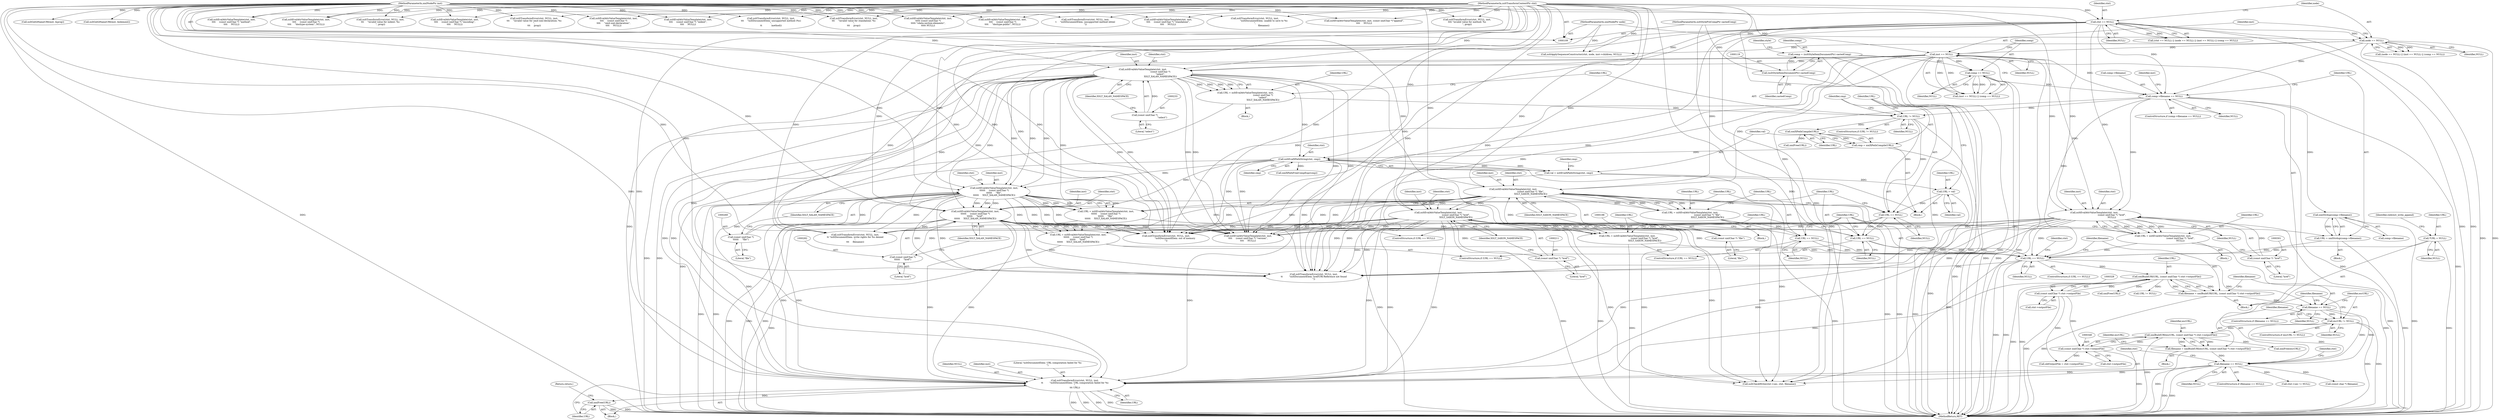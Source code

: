 digraph "0_Chrome_96dbafe288dbe2f0cc45fa3c39daf6d0c37acbab_38@pointer" {
"1000359" [label="(Call,xsltTransformError(ctxt, NULL, inst,\n\t\t         \"xsltDocumentElem: URL computation failed for %s\n\",\n\t\t\t URL))"];
"1000158" [label="(Call,ctxt == NULL)"];
"1000110" [label="(MethodParameterIn,xsltTransformContextPtr ctxt)"];
"1000297" [label="(Call,xsltEvalAttrValueTemplate(ctxt, inst,\n                                                 (const xmlChar *) \"href\",\n                                                 NULL))"];
"1000166" [label="(Call,inst == NULL)"];
"1000112" [label="(MethodParameterIn,xmlNodePtr inst)"];
"1000162" [label="(Call,node == NULL)"];
"1000111" [label="(MethodParameterIn,xmlNodePtr node)"];
"1000300" [label="(Call,(const xmlChar *) \"href\")"];
"1000174" [label="(Call,comp->filename == NULL)"];
"1000169" [label="(Call,comp == NULL)"];
"1000116" [label="(Call,comp = (xsltStyleItemDocumentPtr) castedComp)"];
"1000118" [label="(Call,(xsltStyleItemDocumentPtr) castedComp)"];
"1000113" [label="(MethodParameterIn,xsltStylePreCompPtr castedComp)"];
"1000194" [label="(Call,xsltEvalAttrValueTemplate(ctxt, inst,\n                                                 (const xmlChar *) \"file\",\n                                                 XSLT_SAXON_NAMESPACE))"];
"1000197" [label="(Call,(const xmlChar *) \"file\")"];
"1000207" [label="(Call,xsltEvalAttrValueTemplate(ctxt, inst,\n                                                 (const xmlChar *) \"href\",\n                                                 XSLT_SAXON_NAMESPACE))"];
"1000210" [label="(Call,(const xmlChar *) \"href\")"];
"1000265" [label="(Call,xsltEvalAttrValueTemplate(ctxt, inst,\n\t\t\t\t\t\t     (const xmlChar *)\n\t\t\t\t\t\t     \"file\",\n\t\t\t\t\t\t     XSLT_XALAN_NAMESPACE))"];
"1000229" [label="(Call,xsltEvalAttrValueTemplate(ctxt, inst,\n                                                 (const xmlChar *)\n                                                 \"select\",\n                                                 XSLT_XALAN_NAMESPACE))"];
"1000232" [label="(Call,(const xmlChar *)\n                                                 \"select\")"];
"1000249" [label="(Call,xsltEvalXPathString(ctxt, cmp))"];
"1000243" [label="(Call,cmp = xmlXPathCompile(URL))"];
"1000245" [label="(Call,xmlXPathCompile(URL))"];
"1000237" [label="(Call,URL != NULL)"];
"1000227" [label="(Call,URL = xsltEvalAttrValueTemplate(ctxt, inst,\n                                                 (const xmlChar *)\n                                                 \"select\",\n                                                 XSLT_XALAN_NAMESPACE))"];
"1000268" [label="(Call,(const xmlChar *)\n\t\t\t\t\t\t     \"file\")"];
"1000278" [label="(Call,xsltEvalAttrValueTemplate(ctxt, inst,\n\t\t\t\t\t\t     (const xmlChar *)\n\t\t\t\t\t\t     \"href\",\n\t\t\t\t\t\t     XSLT_XALAN_NAMESPACE))"];
"1000281" [label="(Call,(const xmlChar *)\n\t\t\t\t\t\t     \"href\")"];
"1000355" [label="(Call,filename == NULL)"];
"1000333" [label="(Call,filename == NULL)"];
"1000323" [label="(Call,filename = xmlBuildURI(URL, (const xmlChar *) ctxt->outputFile))"];
"1000325" [label="(Call,xmlBuildURI(URL, (const xmlChar *) ctxt->outputFile))"];
"1000313" [label="(Call,URL == NULL)"];
"1000295" [label="(Call,URL = xsltEvalAttrValueTemplate(ctxt, inst,\n                                                 (const xmlChar *) \"href\",\n                                                 NULL))"];
"1000205" [label="(Call,URL = xsltEvalAttrValueTemplate(ctxt, inst,\n                                                 (const xmlChar *) \"href\",\n                                                 XSLT_SAXON_NAMESPACE))"];
"1000306" [label="(Call,URL = xmlStrdup(comp->filename))"];
"1000308" [label="(Call,xmlStrdup(comp->filename))"];
"1000202" [label="(Call,URL == NULL)"];
"1000192" [label="(Call,URL = xsltEvalAttrValueTemplate(ctxt, inst,\n                                                 (const xmlChar *) \"file\",\n                                                 XSLT_SAXON_NAMESPACE))"];
"1000273" [label="(Call,URL == NULL)"];
"1000263" [label="(Call,URL = xsltEvalAttrValueTemplate(ctxt, inst,\n\t\t\t\t\t\t     (const xmlChar *)\n\t\t\t\t\t\t     \"file\",\n\t\t\t\t\t\t     XSLT_XALAN_NAMESPACE))"];
"1000260" [label="(Call,URL == NULL)"];
"1000256" [label="(Call,URL = val)"];
"1000247" [label="(Call,val = xsltEvalXPathString(ctxt, cmp))"];
"1000276" [label="(Call,URL = xsltEvalAttrValueTemplate(ctxt, inst,\n\t\t\t\t\t\t     (const xmlChar *)\n\t\t\t\t\t\t     \"href\",\n\t\t\t\t\t\t     XSLT_XALAN_NAMESPACE))"];
"1000144" [label="(Call,*URL = NULL)"];
"1000327" [label="(Call,(const xmlChar *) ctxt->outputFile)"];
"1000343" [label="(Call,filename = xmlBuildURI(escURL, (const xmlChar *) ctxt->outputFile))"];
"1000345" [label="(Call,xmlBuildURI(escURL, (const xmlChar *) ctxt->outputFile))"];
"1000339" [label="(Call,escURL != NULL)"];
"1000347" [label="(Call,(const xmlChar *) ctxt->outputFile)"];
"1000365" [label="(Call,xmlFree(URL))"];
"1000305" [label="(Block,)"];
"1000342" [label="(Block,)"];
"1000333" [label="(Call,filename == NULL)"];
"1000111" [label="(MethodParameterIn,xmlNodePtr node)"];
"1000230" [label="(Identifier,ctxt)"];
"1000235" [label="(Identifier,XSLT_XALAN_NAMESPACE)"];
"1000358" [label="(Block,)"];
"1000114" [label="(Block,)"];
"1000236" [label="(ControlStructure,if (URL != NULL))"];
"1000295" [label="(Call,URL = xsltEvalAttrValueTemplate(ctxt, inst,\n                                                 (const xmlChar *) \"href\",\n                                                 NULL))"];
"1000308" [label="(Call,xmlStrdup(comp->filename))"];
"1000594" [label="(Call,xsltTransformError(ctxt, NULL, inst,\n\t\t\t\t \"invalid value for method: %s\n\", prop))"];
"1000247" [label="(Call,val = xsltEvalXPathString(ctxt, cmp))"];
"1000360" [label="(Identifier,ctxt)"];
"1000116" [label="(Call,comp = (xsltStyleItemDocumentPtr) castedComp)"];
"1000326" [label="(Identifier,URL)"];
"1000171" [label="(Identifier,NULL)"];
"1000154" [label="(Identifier,redirect_write_append)"];
"1001035" [label="(Call,xsltTransformError(ctxt, NULL, inst,\n\t     \"xsltDocumentElem: unsupported method xhtml\n\"))"];
"1000234" [label="(Literal,\"select\")"];
"1000354" [label="(ControlStructure,if (filename == NULL))"];
"1000240" [label="(Block,)"];
"1000834" [label="(Call,xsltTransformError(ctxt, NULL, inst,\n\t\t\t     \"invalid value for omit-xml-declaration: %s\n\",\n\t\t\t     prop))"];
"1000265" [label="(Call,xsltEvalAttrValueTemplate(ctxt, inst,\n\t\t\t\t\t\t     (const xmlChar *)\n\t\t\t\t\t\t     \"file\",\n\t\t\t\t\t\t     XSLT_XALAN_NAMESPACE))"];
"1000318" [label="(Identifier,ctxt)"];
"1000268" [label="(Call,(const xmlChar *)\n\t\t\t\t\t\t     \"file\")"];
"1000250" [label="(Identifier,ctxt)"];
"1000471" [label="(Call,xsltEvalAttrValueTemplate(ctxt, inst,\n\t\t\t\t     (const xmlChar *) \"encoding\",\n\t\t\t\t     NULL))"];
"1000203" [label="(Identifier,URL)"];
"1000232" [label="(Call,(const xmlChar *)\n                                                 \"select\")"];
"1000193" [label="(Identifier,URL)"];
"1000281" [label="(Call,(const xmlChar *)\n\t\t\t\t\t\t     \"href\")"];
"1000145" [label="(Identifier,URL)"];
"1000277" [label="(Identifier,URL)"];
"1000266" [label="(Identifier,ctxt)"];
"1000228" [label="(Identifier,URL)"];
"1000852" [label="(Call,xsltEvalAttrValueTemplate(ctxt, inst,\n\t\t\t\t\t (const xmlChar *)\n\t\t\t\t\t \"cdata-section-elements\",\n\t\t\t\t\t NULL))"];
"1000359" [label="(Call,xsltTransformError(ctxt, NULL, inst,\n\t\t         \"xsltDocumentElem: URL computation failed for %s\n\",\n\t\t\t URL))"];
"1000361" [label="(Identifier,NULL)"];
"1000623" [label="(Call,xsltEvalAttrValueTemplate(ctxt, inst,\n\t\t\t\t     (const xmlChar *)\n\t\t\t\t     \"doctype-system\", NULL))"];
"1000258" [label="(Identifier,val)"];
"1000344" [label="(Identifier,filename)"];
"1000345" [label="(Call,xmlBuildURI(escURL, (const xmlChar *) ctxt->outputFile))"];
"1000118" [label="(Call,(xsltStyleItemDocumentPtr) castedComp)"];
"1000199" [label="(Literal,\"file\")"];
"1000357" [label="(Identifier,NULL)"];
"1000113" [label="(MethodParameterIn,xsltStylePreCompPtr castedComp)"];
"1000329" [label="(Call,ctxt->outputFile)"];
"1000229" [label="(Call,xsltEvalAttrValueTemplate(ctxt, inst,\n                                                 (const xmlChar *)\n                                                 \"select\",\n                                                 XSLT_XALAN_NAMESPACE))"];
"1000272" [label="(ControlStructure,if (URL == NULL))"];
"1000110" [label="(MethodParameterIn,xsltTransformContextPtr ctxt)"];
"1000208" [label="(Identifier,ctxt)"];
"1000278" [label="(Call,xsltEvalAttrValueTemplate(ctxt, inst,\n\t\t\t\t\t\t     (const xmlChar *)\n\t\t\t\t\t\t     \"href\",\n\t\t\t\t\t\t     XSLT_XALAN_NAMESPACE))"];
"1000335" [label="(Identifier,NULL)"];
"1000262" [label="(Identifier,NULL)"];
"1000183" [label="(Identifier,inst)"];
"1000112" [label="(MethodParameterIn,xmlNodePtr inst)"];
"1000249" [label="(Call,xsltEvalXPathString(ctxt, cmp))"];
"1000303" [label="(Identifier,NULL)"];
"1000299" [label="(Identifier,inst)"];
"1000366" [label="(Identifier,URL)"];
"1000271" [label="(Identifier,XSLT_XALAN_NAMESPACE)"];
"1000192" [label="(Call,URL = xsltEvalAttrValueTemplate(ctxt, inst,\n                                                 (const xmlChar *) \"file\",\n                                                 XSLT_SAXON_NAMESPACE))"];
"1000314" [label="(Identifier,URL)"];
"1000388" [label="(Call,xsltTransformError(ctxt, NULL, inst,\n\t\t \"xsltDocumentElem: write rights for %s denied\n\",\n\t\t\t     filename))"];
"1000165" [label="(Call,(inst == NULL) || (comp == NULL))"];
"1000500" [label="(Call,xsltEvalAttrValueTemplate(ctxt, inst,\n\t\t\t\t     (const xmlChar *) \"method\",\n\t\t\t\t     NULL))"];
"1000347" [label="(Call,(const xmlChar *) ctxt->outputFile)"];
"1000166" [label="(Call,inst == NULL)"];
"1000317" [label="(Call,xsltTransformError(ctxt, NULL, inst,\n\t\t         \"xsltDocumentElem: href/URI-Reference not found\n\"))"];
"1000315" [label="(Identifier,NULL)"];
"1000173" [label="(ControlStructure,if (comp->filename == NULL))"];
"1000324" [label="(Identifier,filename)"];
"1000280" [label="(Identifier,inst)"];
"1000296" [label="(Identifier,URL)"];
"1000270" [label="(Literal,\"file\")"];
"1000343" [label="(Call,filename = xmlBuildURI(escURL, (const xmlChar *) ctxt->outputFile))"];
"1000332" [label="(ControlStructure,if (filename == NULL))"];
"1000338" [label="(ControlStructure,if (escURL != NULL))"];
"1000158" [label="(Call,ctxt == NULL)"];
"1000264" [label="(Identifier,URL)"];
"1000273" [label="(Call,URL == NULL)"];
"1000161" [label="(Call,(node == NULL) || (inst == NULL) || (comp == NULL))"];
"1000346" [label="(Identifier,escURL)"];
"1000231" [label="(Identifier,inst)"];
"1000652" [label="(Call,xsltEvalAttrValueTemplate(ctxt, inst,\n\t\t\t\t     (const xmlChar *)\n\t\t\t\t     \"doctype-public\", NULL))"];
"1000309" [label="(Call,comp->filename)"];
"1000323" [label="(Call,filename = xmlBuildURI(URL, (const xmlChar *) ctxt->outputFile))"];
"1000194" [label="(Call,xsltEvalAttrValueTemplate(ctxt, inst,\n                                                 (const xmlChar *) \"file\",\n                                                 XSLT_SAXON_NAMESPACE))"];
"1000205" [label="(Call,URL = xsltEvalAttrValueTemplate(ctxt, inst,\n                                                 (const xmlChar *) \"href\",\n                                                 XSLT_SAXON_NAMESPACE))"];
"1000206" [label="(Identifier,URL)"];
"1000353" [label="(Identifier,escURL)"];
"1000284" [label="(Identifier,XSLT_XALAN_NAMESPACE)"];
"1000174" [label="(Call,comp->filename == NULL)"];
"1000175" [label="(Call,comp->filename)"];
"1000196" [label="(Identifier,inst)"];
"1000202" [label="(Call,URL == NULL)"];
"1000340" [label="(Identifier,escURL)"];
"1000168" [label="(Identifier,NULL)"];
"1001172" [label="(Call,xsltApplySequenceConstructor(ctxt, node, inst->children, NULL))"];
"1000188" [label="(Block,)"];
"1000259" [label="(ControlStructure,if (URL == NULL))"];
"1000159" [label="(Identifier,ctxt)"];
"1000302" [label="(Literal,\"href\")"];
"1000162" [label="(Call,node == NULL)"];
"1000283" [label="(Literal,\"href\")"];
"1000367" [label="(Return,return;)"];
"1000297" [label="(Call,xsltEvalAttrValueTemplate(ctxt, inst,\n                                                 (const xmlChar *) \"href\",\n                                                 NULL))"];
"1001462" [label="(Call,xsltTransformError(ctxt, NULL, inst,\n                         \"xsltDocumentElem: unable to save to %s\n\",\n                         filename))"];
"1000267" [label="(Identifier,inst)"];
"1000294" [label="(Block,)"];
"1000245" [label="(Call,xmlXPathCompile(URL))"];
"1000254" [label="(Call,xmlFree(URL))"];
"1000738" [label="(Call,xsltEvalAttrValueTemplate(ctxt, inst,\n\t\t\t\t     (const xmlChar *) \"indent\",\n\t\t\t\t     NULL))"];
"1000276" [label="(Call,URL = xsltEvalAttrValueTemplate(ctxt, inst,\n\t\t\t\t\t\t     (const xmlChar *)\n\t\t\t\t\t\t     \"href\",\n\t\t\t\t\t\t     XSLT_XALAN_NAMESPACE))"];
"1000237" [label="(Call,URL != NULL)"];
"1000545" [label="(Call,xsltGetQNameURI(inst, &prop))"];
"1000279" [label="(Identifier,ctxt)"];
"1000146" [label="(Identifier,NULL)"];
"1001106" [label="(Call,xsltTransformError(ctxt, NULL, inst,\n\t\t\t     \"xsltDocumentElem: unsupported method (%s)\n\",\n\t\t             method))"];
"1000327" [label="(Call,(const xmlChar *) ctxt->outputFile)"];
"1000169" [label="(Call,comp == NULL)"];
"1000341" [label="(Identifier,NULL)"];
"1000207" [label="(Call,xsltEvalAttrValueTemplate(ctxt, inst,\n                                                 (const xmlChar *) \"href\",\n                                                 XSLT_SAXON_NAMESPACE))"];
"1000210" [label="(Call,(const xmlChar *) \"href\")"];
"1000120" [label="(Identifier,castedComp)"];
"1000256" [label="(Call,URL = val)"];
"1001525" [label="(MethodReturn,RET)"];
"1000377" [label="(Call,xsltCheckWrite(ctxt->sec, ctxt, filename))"];
"1000160" [label="(Identifier,NULL)"];
"1000325" [label="(Call,xmlBuildURI(URL, (const xmlChar *) ctxt->outputFile))"];
"1000157" [label="(Call,(ctxt == NULL) || (node == NULL) || (inst == NULL) || (comp == NULL))"];
"1000246" [label="(Identifier,URL)"];
"1000239" [label="(Identifier,NULL)"];
"1000275" [label="(Identifier,NULL)"];
"1000195" [label="(Identifier,ctxt)"];
"1000238" [label="(Identifier,URL)"];
"1000936" [label="(Call,xsltGetQNameURI(inst, &element))"];
"1000356" [label="(Identifier,filename)"];
"1000362" [label="(Identifier,inst)"];
"1000227" [label="(Call,URL = xsltEvalAttrValueTemplate(ctxt, inst,\n                                                 (const xmlChar *)\n                                                 \"select\",\n                                                 XSLT_XALAN_NAMESPACE))"];
"1000167" [label="(Identifier,inst)"];
"1000178" [label="(Identifier,NULL)"];
"1000243" [label="(Call,cmp = xmlXPathCompile(URL))"];
"1000253" [label="(Identifier,cmp)"];
"1000209" [label="(Identifier,inst)"];
"1000394" [label="(Call,xmlFree(URL))"];
"1000352" [label="(Call,xmlFree(escURL))"];
"1000204" [label="(Identifier,NULL)"];
"1000349" [label="(Call,ctxt->outputFile)"];
"1000720" [label="(Call,xsltTransformError(ctxt, NULL, inst,\n\t\t\t     \"invalid value for standalone: %s\n\",\n\t\t\t     prop))"];
"1000334" [label="(Identifier,filename)"];
"1000263" [label="(Call,URL = xsltEvalAttrValueTemplate(ctxt, inst,\n\t\t\t\t\t\t     (const xmlChar *)\n\t\t\t\t\t\t     \"file\",\n\t\t\t\t\t\t     XSLT_XALAN_NAMESPACE))"];
"1000261" [label="(Identifier,URL)"];
"1000257" [label="(Identifier,URL)"];
"1000365" [label="(Call,xmlFree(URL))"];
"1000163" [label="(Identifier,node)"];
"1000244" [label="(Identifier,cmp)"];
"1000117" [label="(Identifier,comp)"];
"1000369" [label="(Call,ctxt->sec != NULL)"];
"1000312" [label="(ControlStructure,if (URL == NULL))"];
"1000213" [label="(Identifier,XSLT_SAXON_NAMESPACE)"];
"1000212" [label="(Literal,\"href\")"];
"1000252" [label="(Call,xmlXPathFreeCompExpr(cmp))"];
"1000298" [label="(Identifier,ctxt)"];
"1000313" [label="(Call,URL == NULL)"];
"1000681" [label="(Call,xsltEvalAttrValueTemplate(ctxt, inst,\n\t\t\t\t     (const xmlChar *) \"standalone\",\n\t\t\t\t     NULL))"];
"1000339" [label="(Call,escURL != NULL)"];
"1000399" [label="(Call,oldOutputFile = ctxt->outputFile)"];
"1001502" [label="(Call,URL != NULL)"];
"1000434" [label="(Call,xsltTransformError(ctxt, NULL, inst,\n                         \"xsltDocumentElem: out of memory\n\"))"];
"1000371" [label="(Identifier,ctxt)"];
"1000144" [label="(Call,*URL = NULL)"];
"1000201" [label="(ControlStructure,if (URL == NULL))"];
"1000442" [label="(Call,xsltEvalAttrValueTemplate(ctxt, inst,\n\t\t\t\t     (const xmlChar *) \"version\",\n\t\t\t\t     NULL))"];
"1000300" [label="(Call,(const xmlChar *) \"href\")"];
"1000260" [label="(Call,URL == NULL)"];
"1000363" [label="(Literal,\"xsltDocumentElem: URL computation failed for %s\n\")"];
"1000223" [label="(Block,)"];
"1000164" [label="(Identifier,NULL)"];
"1000170" [label="(Identifier,comp)"];
"1000777" [label="(Call,xsltTransformError(ctxt, NULL, inst,\n\t\t\t     \"invalid value for indent: %s\n\", prop))"];
"1000274" [label="(Identifier,URL)"];
"1000795" [label="(Call,xsltEvalAttrValueTemplate(ctxt, inst,\n\t\t\t\t     (const xmlChar *)\n\t\t\t\t     \"omit-xml-declaration\",\n\t\t\t\t     NULL))"];
"1000306" [label="(Call,URL = xmlStrdup(comp->filename))"];
"1000355" [label="(Call,filename == NULL)"];
"1000307" [label="(Identifier,URL)"];
"1000364" [label="(Identifier,URL)"];
"1000123" [label="(Identifier,style)"];
"1000200" [label="(Identifier,XSLT_SAXON_NAMESPACE)"];
"1000197" [label="(Call,(const xmlChar *) \"file\")"];
"1000251" [label="(Identifier,cmp)"];
"1000423" [label="(Call,(const char *) filename)"];
"1000248" [label="(Identifier,val)"];
"1001375" [label="(Call,xsltEvalAttrValueTemplate(ctxt, inst, (const xmlChar *)\"append\",\n\t\t\t\t     NULL))"];
"1000359" -> "1000358"  [label="AST: "];
"1000359" -> "1000364"  [label="CFG: "];
"1000360" -> "1000359"  [label="AST: "];
"1000361" -> "1000359"  [label="AST: "];
"1000362" -> "1000359"  [label="AST: "];
"1000363" -> "1000359"  [label="AST: "];
"1000364" -> "1000359"  [label="AST: "];
"1000366" -> "1000359"  [label="CFG: "];
"1000359" -> "1001525"  [label="DDG: "];
"1000359" -> "1001525"  [label="DDG: "];
"1000359" -> "1001525"  [label="DDG: "];
"1000359" -> "1001525"  [label="DDG: "];
"1000158" -> "1000359"  [label="DDG: "];
"1000297" -> "1000359"  [label="DDG: "];
"1000297" -> "1000359"  [label="DDG: "];
"1000194" -> "1000359"  [label="DDG: "];
"1000194" -> "1000359"  [label="DDG: "];
"1000207" -> "1000359"  [label="DDG: "];
"1000207" -> "1000359"  [label="DDG: "];
"1000265" -> "1000359"  [label="DDG: "];
"1000265" -> "1000359"  [label="DDG: "];
"1000229" -> "1000359"  [label="DDG: "];
"1000229" -> "1000359"  [label="DDG: "];
"1000249" -> "1000359"  [label="DDG: "];
"1000278" -> "1000359"  [label="DDG: "];
"1000278" -> "1000359"  [label="DDG: "];
"1000110" -> "1000359"  [label="DDG: "];
"1000355" -> "1000359"  [label="DDG: "];
"1000166" -> "1000359"  [label="DDG: "];
"1000112" -> "1000359"  [label="DDG: "];
"1000325" -> "1000359"  [label="DDG: "];
"1000359" -> "1000365"  [label="DDG: "];
"1000158" -> "1000157"  [label="AST: "];
"1000158" -> "1000160"  [label="CFG: "];
"1000159" -> "1000158"  [label="AST: "];
"1000160" -> "1000158"  [label="AST: "];
"1000163" -> "1000158"  [label="CFG: "];
"1000157" -> "1000158"  [label="CFG: "];
"1000158" -> "1001525"  [label="DDG: "];
"1000158" -> "1001525"  [label="DDG: "];
"1000158" -> "1000157"  [label="DDG: "];
"1000158" -> "1000157"  [label="DDG: "];
"1000110" -> "1000158"  [label="DDG: "];
"1000158" -> "1000162"  [label="DDG: "];
"1000158" -> "1000174"  [label="DDG: "];
"1000158" -> "1000194"  [label="DDG: "];
"1000158" -> "1000229"  [label="DDG: "];
"1000158" -> "1000297"  [label="DDG: "];
"1000158" -> "1000317"  [label="DDG: "];
"1000158" -> "1000377"  [label="DDG: "];
"1000158" -> "1000434"  [label="DDG: "];
"1000158" -> "1000442"  [label="DDG: "];
"1000110" -> "1000109"  [label="AST: "];
"1000110" -> "1001525"  [label="DDG: "];
"1000110" -> "1000194"  [label="DDG: "];
"1000110" -> "1000207"  [label="DDG: "];
"1000110" -> "1000229"  [label="DDG: "];
"1000110" -> "1000249"  [label="DDG: "];
"1000110" -> "1000265"  [label="DDG: "];
"1000110" -> "1000278"  [label="DDG: "];
"1000110" -> "1000297"  [label="DDG: "];
"1000110" -> "1000317"  [label="DDG: "];
"1000110" -> "1000377"  [label="DDG: "];
"1000110" -> "1000388"  [label="DDG: "];
"1000110" -> "1000434"  [label="DDG: "];
"1000110" -> "1000442"  [label="DDG: "];
"1000110" -> "1000471"  [label="DDG: "];
"1000110" -> "1000500"  [label="DDG: "];
"1000110" -> "1000594"  [label="DDG: "];
"1000110" -> "1000623"  [label="DDG: "];
"1000110" -> "1000652"  [label="DDG: "];
"1000110" -> "1000681"  [label="DDG: "];
"1000110" -> "1000720"  [label="DDG: "];
"1000110" -> "1000738"  [label="DDG: "];
"1000110" -> "1000777"  [label="DDG: "];
"1000110" -> "1000795"  [label="DDG: "];
"1000110" -> "1000834"  [label="DDG: "];
"1000110" -> "1000852"  [label="DDG: "];
"1000110" -> "1001035"  [label="DDG: "];
"1000110" -> "1001106"  [label="DDG: "];
"1000110" -> "1001172"  [label="DDG: "];
"1000110" -> "1001375"  [label="DDG: "];
"1000110" -> "1001462"  [label="DDG: "];
"1000297" -> "1000295"  [label="AST: "];
"1000297" -> "1000303"  [label="CFG: "];
"1000298" -> "1000297"  [label="AST: "];
"1000299" -> "1000297"  [label="AST: "];
"1000300" -> "1000297"  [label="AST: "];
"1000303" -> "1000297"  [label="AST: "];
"1000295" -> "1000297"  [label="CFG: "];
"1000297" -> "1001525"  [label="DDG: "];
"1000297" -> "1000295"  [label="DDG: "];
"1000297" -> "1000295"  [label="DDG: "];
"1000297" -> "1000295"  [label="DDG: "];
"1000297" -> "1000295"  [label="DDG: "];
"1000166" -> "1000297"  [label="DDG: "];
"1000112" -> "1000297"  [label="DDG: "];
"1000300" -> "1000297"  [label="DDG: "];
"1000174" -> "1000297"  [label="DDG: "];
"1000297" -> "1000313"  [label="DDG: "];
"1000297" -> "1000317"  [label="DDG: "];
"1000297" -> "1000317"  [label="DDG: "];
"1000297" -> "1000377"  [label="DDG: "];
"1000297" -> "1000388"  [label="DDG: "];
"1000297" -> "1000434"  [label="DDG: "];
"1000297" -> "1000434"  [label="DDG: "];
"1000297" -> "1000442"  [label="DDG: "];
"1000297" -> "1000442"  [label="DDG: "];
"1000166" -> "1000165"  [label="AST: "];
"1000166" -> "1000168"  [label="CFG: "];
"1000167" -> "1000166"  [label="AST: "];
"1000168" -> "1000166"  [label="AST: "];
"1000170" -> "1000166"  [label="CFG: "];
"1000165" -> "1000166"  [label="CFG: "];
"1000166" -> "1001525"  [label="DDG: "];
"1000166" -> "1001525"  [label="DDG: "];
"1000166" -> "1000165"  [label="DDG: "];
"1000166" -> "1000165"  [label="DDG: "];
"1000112" -> "1000166"  [label="DDG: "];
"1000162" -> "1000166"  [label="DDG: "];
"1000166" -> "1000169"  [label="DDG: "];
"1000166" -> "1000174"  [label="DDG: "];
"1000166" -> "1000194"  [label="DDG: "];
"1000166" -> "1000229"  [label="DDG: "];
"1000166" -> "1000317"  [label="DDG: "];
"1000166" -> "1000388"  [label="DDG: "];
"1000166" -> "1000434"  [label="DDG: "];
"1000166" -> "1000442"  [label="DDG: "];
"1000112" -> "1000109"  [label="AST: "];
"1000112" -> "1001525"  [label="DDG: "];
"1000112" -> "1000194"  [label="DDG: "];
"1000112" -> "1000207"  [label="DDG: "];
"1000112" -> "1000229"  [label="DDG: "];
"1000112" -> "1000265"  [label="DDG: "];
"1000112" -> "1000278"  [label="DDG: "];
"1000112" -> "1000317"  [label="DDG: "];
"1000112" -> "1000388"  [label="DDG: "];
"1000112" -> "1000434"  [label="DDG: "];
"1000112" -> "1000442"  [label="DDG: "];
"1000112" -> "1000471"  [label="DDG: "];
"1000112" -> "1000500"  [label="DDG: "];
"1000112" -> "1000545"  [label="DDG: "];
"1000112" -> "1000594"  [label="DDG: "];
"1000112" -> "1000623"  [label="DDG: "];
"1000112" -> "1000652"  [label="DDG: "];
"1000112" -> "1000681"  [label="DDG: "];
"1000112" -> "1000720"  [label="DDG: "];
"1000112" -> "1000738"  [label="DDG: "];
"1000112" -> "1000777"  [label="DDG: "];
"1000112" -> "1000795"  [label="DDG: "];
"1000112" -> "1000834"  [label="DDG: "];
"1000112" -> "1000852"  [label="DDG: "];
"1000112" -> "1000936"  [label="DDG: "];
"1000112" -> "1001035"  [label="DDG: "];
"1000112" -> "1001106"  [label="DDG: "];
"1000112" -> "1001375"  [label="DDG: "];
"1000112" -> "1001462"  [label="DDG: "];
"1000162" -> "1000161"  [label="AST: "];
"1000162" -> "1000164"  [label="CFG: "];
"1000163" -> "1000162"  [label="AST: "];
"1000164" -> "1000162"  [label="AST: "];
"1000167" -> "1000162"  [label="CFG: "];
"1000161" -> "1000162"  [label="CFG: "];
"1000162" -> "1001525"  [label="DDG: "];
"1000162" -> "1001525"  [label="DDG: "];
"1000162" -> "1000161"  [label="DDG: "];
"1000162" -> "1000161"  [label="DDG: "];
"1000111" -> "1000162"  [label="DDG: "];
"1000162" -> "1000174"  [label="DDG: "];
"1000162" -> "1001172"  [label="DDG: "];
"1000111" -> "1000109"  [label="AST: "];
"1000111" -> "1001525"  [label="DDG: "];
"1000111" -> "1001172"  [label="DDG: "];
"1000300" -> "1000302"  [label="CFG: "];
"1000301" -> "1000300"  [label="AST: "];
"1000302" -> "1000300"  [label="AST: "];
"1000303" -> "1000300"  [label="CFG: "];
"1000174" -> "1000173"  [label="AST: "];
"1000174" -> "1000178"  [label="CFG: "];
"1000175" -> "1000174"  [label="AST: "];
"1000178" -> "1000174"  [label="AST: "];
"1000183" -> "1000174"  [label="CFG: "];
"1000307" -> "1000174"  [label="CFG: "];
"1000174" -> "1001525"  [label="DDG: "];
"1000174" -> "1001525"  [label="DDG: "];
"1000169" -> "1000174"  [label="DDG: "];
"1000174" -> "1000202"  [label="DDG: "];
"1000174" -> "1000237"  [label="DDG: "];
"1000174" -> "1000308"  [label="DDG: "];
"1000174" -> "1000313"  [label="DDG: "];
"1000169" -> "1000165"  [label="AST: "];
"1000169" -> "1000171"  [label="CFG: "];
"1000170" -> "1000169"  [label="AST: "];
"1000171" -> "1000169"  [label="AST: "];
"1000165" -> "1000169"  [label="CFG: "];
"1000169" -> "1001525"  [label="DDG: "];
"1000169" -> "1001525"  [label="DDG: "];
"1000169" -> "1000165"  [label="DDG: "];
"1000169" -> "1000165"  [label="DDG: "];
"1000116" -> "1000169"  [label="DDG: "];
"1000116" -> "1000114"  [label="AST: "];
"1000116" -> "1000118"  [label="CFG: "];
"1000117" -> "1000116"  [label="AST: "];
"1000118" -> "1000116"  [label="AST: "];
"1000123" -> "1000116"  [label="CFG: "];
"1000116" -> "1001525"  [label="DDG: "];
"1000116" -> "1001525"  [label="DDG: "];
"1000118" -> "1000116"  [label="DDG: "];
"1000118" -> "1000120"  [label="CFG: "];
"1000119" -> "1000118"  [label="AST: "];
"1000120" -> "1000118"  [label="AST: "];
"1000118" -> "1001525"  [label="DDG: "];
"1000113" -> "1000118"  [label="DDG: "];
"1000113" -> "1000109"  [label="AST: "];
"1000113" -> "1001525"  [label="DDG: "];
"1000194" -> "1000192"  [label="AST: "];
"1000194" -> "1000200"  [label="CFG: "];
"1000195" -> "1000194"  [label="AST: "];
"1000196" -> "1000194"  [label="AST: "];
"1000197" -> "1000194"  [label="AST: "];
"1000200" -> "1000194"  [label="AST: "];
"1000192" -> "1000194"  [label="CFG: "];
"1000194" -> "1001525"  [label="DDG: "];
"1000194" -> "1001525"  [label="DDG: "];
"1000194" -> "1000192"  [label="DDG: "];
"1000194" -> "1000192"  [label="DDG: "];
"1000194" -> "1000192"  [label="DDG: "];
"1000194" -> "1000192"  [label="DDG: "];
"1000197" -> "1000194"  [label="DDG: "];
"1000194" -> "1000207"  [label="DDG: "];
"1000194" -> "1000207"  [label="DDG: "];
"1000194" -> "1000207"  [label="DDG: "];
"1000194" -> "1000317"  [label="DDG: "];
"1000194" -> "1000317"  [label="DDG: "];
"1000194" -> "1000377"  [label="DDG: "];
"1000194" -> "1000388"  [label="DDG: "];
"1000194" -> "1000434"  [label="DDG: "];
"1000194" -> "1000434"  [label="DDG: "];
"1000194" -> "1000442"  [label="DDG: "];
"1000194" -> "1000442"  [label="DDG: "];
"1000197" -> "1000199"  [label="CFG: "];
"1000198" -> "1000197"  [label="AST: "];
"1000199" -> "1000197"  [label="AST: "];
"1000200" -> "1000197"  [label="CFG: "];
"1000207" -> "1000205"  [label="AST: "];
"1000207" -> "1000213"  [label="CFG: "];
"1000208" -> "1000207"  [label="AST: "];
"1000209" -> "1000207"  [label="AST: "];
"1000210" -> "1000207"  [label="AST: "];
"1000213" -> "1000207"  [label="AST: "];
"1000205" -> "1000207"  [label="CFG: "];
"1000207" -> "1001525"  [label="DDG: "];
"1000207" -> "1001525"  [label="DDG: "];
"1000207" -> "1000205"  [label="DDG: "];
"1000207" -> "1000205"  [label="DDG: "];
"1000207" -> "1000205"  [label="DDG: "];
"1000207" -> "1000205"  [label="DDG: "];
"1000210" -> "1000207"  [label="DDG: "];
"1000207" -> "1000317"  [label="DDG: "];
"1000207" -> "1000317"  [label="DDG: "];
"1000207" -> "1000377"  [label="DDG: "];
"1000207" -> "1000388"  [label="DDG: "];
"1000207" -> "1000434"  [label="DDG: "];
"1000207" -> "1000434"  [label="DDG: "];
"1000207" -> "1000442"  [label="DDG: "];
"1000207" -> "1000442"  [label="DDG: "];
"1000210" -> "1000212"  [label="CFG: "];
"1000211" -> "1000210"  [label="AST: "];
"1000212" -> "1000210"  [label="AST: "];
"1000213" -> "1000210"  [label="CFG: "];
"1000265" -> "1000263"  [label="AST: "];
"1000265" -> "1000271"  [label="CFG: "];
"1000266" -> "1000265"  [label="AST: "];
"1000267" -> "1000265"  [label="AST: "];
"1000268" -> "1000265"  [label="AST: "];
"1000271" -> "1000265"  [label="AST: "];
"1000263" -> "1000265"  [label="CFG: "];
"1000265" -> "1001525"  [label="DDG: "];
"1000265" -> "1001525"  [label="DDG: "];
"1000265" -> "1000263"  [label="DDG: "];
"1000265" -> "1000263"  [label="DDG: "];
"1000265" -> "1000263"  [label="DDG: "];
"1000265" -> "1000263"  [label="DDG: "];
"1000229" -> "1000265"  [label="DDG: "];
"1000229" -> "1000265"  [label="DDG: "];
"1000229" -> "1000265"  [label="DDG: "];
"1000249" -> "1000265"  [label="DDG: "];
"1000268" -> "1000265"  [label="DDG: "];
"1000265" -> "1000278"  [label="DDG: "];
"1000265" -> "1000278"  [label="DDG: "];
"1000265" -> "1000278"  [label="DDG: "];
"1000265" -> "1000317"  [label="DDG: "];
"1000265" -> "1000317"  [label="DDG: "];
"1000265" -> "1000377"  [label="DDG: "];
"1000265" -> "1000388"  [label="DDG: "];
"1000265" -> "1000434"  [label="DDG: "];
"1000265" -> "1000434"  [label="DDG: "];
"1000265" -> "1000442"  [label="DDG: "];
"1000265" -> "1000442"  [label="DDG: "];
"1000229" -> "1000227"  [label="AST: "];
"1000229" -> "1000235"  [label="CFG: "];
"1000230" -> "1000229"  [label="AST: "];
"1000231" -> "1000229"  [label="AST: "];
"1000232" -> "1000229"  [label="AST: "];
"1000235" -> "1000229"  [label="AST: "];
"1000227" -> "1000229"  [label="CFG: "];
"1000229" -> "1001525"  [label="DDG: "];
"1000229" -> "1001525"  [label="DDG: "];
"1000229" -> "1000227"  [label="DDG: "];
"1000229" -> "1000227"  [label="DDG: "];
"1000229" -> "1000227"  [label="DDG: "];
"1000229" -> "1000227"  [label="DDG: "];
"1000232" -> "1000229"  [label="DDG: "];
"1000229" -> "1000249"  [label="DDG: "];
"1000229" -> "1000278"  [label="DDG: "];
"1000229" -> "1000278"  [label="DDG: "];
"1000229" -> "1000278"  [label="DDG: "];
"1000229" -> "1000317"  [label="DDG: "];
"1000229" -> "1000317"  [label="DDG: "];
"1000229" -> "1000377"  [label="DDG: "];
"1000229" -> "1000388"  [label="DDG: "];
"1000229" -> "1000434"  [label="DDG: "];
"1000229" -> "1000434"  [label="DDG: "];
"1000229" -> "1000442"  [label="DDG: "];
"1000229" -> "1000442"  [label="DDG: "];
"1000232" -> "1000234"  [label="CFG: "];
"1000233" -> "1000232"  [label="AST: "];
"1000234" -> "1000232"  [label="AST: "];
"1000235" -> "1000232"  [label="CFG: "];
"1000249" -> "1000247"  [label="AST: "];
"1000249" -> "1000251"  [label="CFG: "];
"1000250" -> "1000249"  [label="AST: "];
"1000251" -> "1000249"  [label="AST: "];
"1000247" -> "1000249"  [label="CFG: "];
"1000249" -> "1000247"  [label="DDG: "];
"1000249" -> "1000247"  [label="DDG: "];
"1000243" -> "1000249"  [label="DDG: "];
"1000249" -> "1000252"  [label="DDG: "];
"1000249" -> "1000278"  [label="DDG: "];
"1000249" -> "1000317"  [label="DDG: "];
"1000249" -> "1000377"  [label="DDG: "];
"1000249" -> "1000434"  [label="DDG: "];
"1000249" -> "1000442"  [label="DDG: "];
"1000243" -> "1000240"  [label="AST: "];
"1000243" -> "1000245"  [label="CFG: "];
"1000244" -> "1000243"  [label="AST: "];
"1000245" -> "1000243"  [label="AST: "];
"1000248" -> "1000243"  [label="CFG: "];
"1000243" -> "1001525"  [label="DDG: "];
"1000245" -> "1000243"  [label="DDG: "];
"1000245" -> "1000246"  [label="CFG: "];
"1000246" -> "1000245"  [label="AST: "];
"1000237" -> "1000245"  [label="DDG: "];
"1000245" -> "1000254"  [label="DDG: "];
"1000237" -> "1000236"  [label="AST: "];
"1000237" -> "1000239"  [label="CFG: "];
"1000238" -> "1000237"  [label="AST: "];
"1000239" -> "1000237"  [label="AST: "];
"1000244" -> "1000237"  [label="CFG: "];
"1000261" -> "1000237"  [label="CFG: "];
"1000237" -> "1001525"  [label="DDG: "];
"1000227" -> "1000237"  [label="DDG: "];
"1000237" -> "1000260"  [label="DDG: "];
"1000237" -> "1000260"  [label="DDG: "];
"1000227" -> "1000223"  [label="AST: "];
"1000228" -> "1000227"  [label="AST: "];
"1000238" -> "1000227"  [label="CFG: "];
"1000227" -> "1001525"  [label="DDG: "];
"1000268" -> "1000270"  [label="CFG: "];
"1000269" -> "1000268"  [label="AST: "];
"1000270" -> "1000268"  [label="AST: "];
"1000271" -> "1000268"  [label="CFG: "];
"1000278" -> "1000276"  [label="AST: "];
"1000278" -> "1000284"  [label="CFG: "];
"1000279" -> "1000278"  [label="AST: "];
"1000280" -> "1000278"  [label="AST: "];
"1000281" -> "1000278"  [label="AST: "];
"1000284" -> "1000278"  [label="AST: "];
"1000276" -> "1000278"  [label="CFG: "];
"1000278" -> "1001525"  [label="DDG: "];
"1000278" -> "1001525"  [label="DDG: "];
"1000278" -> "1000276"  [label="DDG: "];
"1000278" -> "1000276"  [label="DDG: "];
"1000278" -> "1000276"  [label="DDG: "];
"1000278" -> "1000276"  [label="DDG: "];
"1000281" -> "1000278"  [label="DDG: "];
"1000278" -> "1000317"  [label="DDG: "];
"1000278" -> "1000317"  [label="DDG: "];
"1000278" -> "1000377"  [label="DDG: "];
"1000278" -> "1000388"  [label="DDG: "];
"1000278" -> "1000434"  [label="DDG: "];
"1000278" -> "1000434"  [label="DDG: "];
"1000278" -> "1000442"  [label="DDG: "];
"1000278" -> "1000442"  [label="DDG: "];
"1000281" -> "1000283"  [label="CFG: "];
"1000282" -> "1000281"  [label="AST: "];
"1000283" -> "1000281"  [label="AST: "];
"1000284" -> "1000281"  [label="CFG: "];
"1000355" -> "1000354"  [label="AST: "];
"1000355" -> "1000357"  [label="CFG: "];
"1000356" -> "1000355"  [label="AST: "];
"1000357" -> "1000355"  [label="AST: "];
"1000360" -> "1000355"  [label="CFG: "];
"1000371" -> "1000355"  [label="CFG: "];
"1000355" -> "1001525"  [label="DDG: "];
"1000355" -> "1001525"  [label="DDG: "];
"1000333" -> "1000355"  [label="DDG: "];
"1000333" -> "1000355"  [label="DDG: "];
"1000343" -> "1000355"  [label="DDG: "];
"1000339" -> "1000355"  [label="DDG: "];
"1000355" -> "1000369"  [label="DDG: "];
"1000355" -> "1000377"  [label="DDG: "];
"1000355" -> "1000423"  [label="DDG: "];
"1000333" -> "1000332"  [label="AST: "];
"1000333" -> "1000335"  [label="CFG: "];
"1000334" -> "1000333"  [label="AST: "];
"1000335" -> "1000333"  [label="AST: "];
"1000340" -> "1000333"  [label="CFG: "];
"1000356" -> "1000333"  [label="CFG: "];
"1000323" -> "1000333"  [label="DDG: "];
"1000313" -> "1000333"  [label="DDG: "];
"1000333" -> "1000339"  [label="DDG: "];
"1000323" -> "1000114"  [label="AST: "];
"1000323" -> "1000325"  [label="CFG: "];
"1000324" -> "1000323"  [label="AST: "];
"1000325" -> "1000323"  [label="AST: "];
"1000334" -> "1000323"  [label="CFG: "];
"1000323" -> "1001525"  [label="DDG: "];
"1000325" -> "1000323"  [label="DDG: "];
"1000325" -> "1000323"  [label="DDG: "];
"1000325" -> "1000327"  [label="CFG: "];
"1000326" -> "1000325"  [label="AST: "];
"1000327" -> "1000325"  [label="AST: "];
"1000325" -> "1001525"  [label="DDG: "];
"1000325" -> "1001525"  [label="DDG: "];
"1000313" -> "1000325"  [label="DDG: "];
"1000327" -> "1000325"  [label="DDG: "];
"1000325" -> "1000394"  [label="DDG: "];
"1000325" -> "1001502"  [label="DDG: "];
"1000313" -> "1000312"  [label="AST: "];
"1000313" -> "1000315"  [label="CFG: "];
"1000314" -> "1000313"  [label="AST: "];
"1000315" -> "1000313"  [label="AST: "];
"1000318" -> "1000313"  [label="CFG: "];
"1000324" -> "1000313"  [label="CFG: "];
"1000313" -> "1001525"  [label="DDG: "];
"1000313" -> "1001525"  [label="DDG: "];
"1000295" -> "1000313"  [label="DDG: "];
"1000205" -> "1000313"  [label="DDG: "];
"1000306" -> "1000313"  [label="DDG: "];
"1000202" -> "1000313"  [label="DDG: "];
"1000202" -> "1000313"  [label="DDG: "];
"1000273" -> "1000313"  [label="DDG: "];
"1000273" -> "1000313"  [label="DDG: "];
"1000276" -> "1000313"  [label="DDG: "];
"1000144" -> "1000313"  [label="DDG: "];
"1000313" -> "1000317"  [label="DDG: "];
"1000295" -> "1000294"  [label="AST: "];
"1000296" -> "1000295"  [label="AST: "];
"1000314" -> "1000295"  [label="CFG: "];
"1000295" -> "1001525"  [label="DDG: "];
"1000205" -> "1000201"  [label="AST: "];
"1000206" -> "1000205"  [label="AST: "];
"1000314" -> "1000205"  [label="CFG: "];
"1000205" -> "1001525"  [label="DDG: "];
"1000306" -> "1000305"  [label="AST: "];
"1000306" -> "1000308"  [label="CFG: "];
"1000307" -> "1000306"  [label="AST: "];
"1000308" -> "1000306"  [label="AST: "];
"1000314" -> "1000306"  [label="CFG: "];
"1000306" -> "1001525"  [label="DDG: "];
"1000308" -> "1000306"  [label="DDG: "];
"1000308" -> "1000309"  [label="CFG: "];
"1000309" -> "1000308"  [label="AST: "];
"1000308" -> "1001525"  [label="DDG: "];
"1000202" -> "1000201"  [label="AST: "];
"1000202" -> "1000204"  [label="CFG: "];
"1000203" -> "1000202"  [label="AST: "];
"1000204" -> "1000202"  [label="AST: "];
"1000206" -> "1000202"  [label="CFG: "];
"1000314" -> "1000202"  [label="CFG: "];
"1000192" -> "1000202"  [label="DDG: "];
"1000192" -> "1000188"  [label="AST: "];
"1000193" -> "1000192"  [label="AST: "];
"1000203" -> "1000192"  [label="CFG: "];
"1000192" -> "1001525"  [label="DDG: "];
"1000273" -> "1000272"  [label="AST: "];
"1000273" -> "1000275"  [label="CFG: "];
"1000274" -> "1000273"  [label="AST: "];
"1000275" -> "1000273"  [label="AST: "];
"1000277" -> "1000273"  [label="CFG: "];
"1000314" -> "1000273"  [label="CFG: "];
"1000263" -> "1000273"  [label="DDG: "];
"1000260" -> "1000273"  [label="DDG: "];
"1000260" -> "1000273"  [label="DDG: "];
"1000263" -> "1000259"  [label="AST: "];
"1000264" -> "1000263"  [label="AST: "];
"1000274" -> "1000263"  [label="CFG: "];
"1000263" -> "1001525"  [label="DDG: "];
"1000260" -> "1000259"  [label="AST: "];
"1000260" -> "1000262"  [label="CFG: "];
"1000261" -> "1000260"  [label="AST: "];
"1000262" -> "1000260"  [label="AST: "];
"1000264" -> "1000260"  [label="CFG: "];
"1000274" -> "1000260"  [label="CFG: "];
"1000256" -> "1000260"  [label="DDG: "];
"1000256" -> "1000240"  [label="AST: "];
"1000256" -> "1000258"  [label="CFG: "];
"1000257" -> "1000256"  [label="AST: "];
"1000258" -> "1000256"  [label="AST: "];
"1000261" -> "1000256"  [label="CFG: "];
"1000256" -> "1001525"  [label="DDG: "];
"1000247" -> "1000256"  [label="DDG: "];
"1000247" -> "1000240"  [label="AST: "];
"1000248" -> "1000247"  [label="AST: "];
"1000253" -> "1000247"  [label="CFG: "];
"1000247" -> "1001525"  [label="DDG: "];
"1000276" -> "1000272"  [label="AST: "];
"1000277" -> "1000276"  [label="AST: "];
"1000314" -> "1000276"  [label="CFG: "];
"1000276" -> "1001525"  [label="DDG: "];
"1000144" -> "1000114"  [label="AST: "];
"1000144" -> "1000146"  [label="CFG: "];
"1000145" -> "1000144"  [label="AST: "];
"1000146" -> "1000144"  [label="AST: "];
"1000154" -> "1000144"  [label="CFG: "];
"1000144" -> "1001525"  [label="DDG: "];
"1000327" -> "1000329"  [label="CFG: "];
"1000328" -> "1000327"  [label="AST: "];
"1000329" -> "1000327"  [label="AST: "];
"1000327" -> "1001525"  [label="DDG: "];
"1000327" -> "1000347"  [label="DDG: "];
"1000327" -> "1000399"  [label="DDG: "];
"1000343" -> "1000342"  [label="AST: "];
"1000343" -> "1000345"  [label="CFG: "];
"1000344" -> "1000343"  [label="AST: "];
"1000345" -> "1000343"  [label="AST: "];
"1000353" -> "1000343"  [label="CFG: "];
"1000343" -> "1001525"  [label="DDG: "];
"1000345" -> "1000343"  [label="DDG: "];
"1000345" -> "1000343"  [label="DDG: "];
"1000345" -> "1000347"  [label="CFG: "];
"1000346" -> "1000345"  [label="AST: "];
"1000347" -> "1000345"  [label="AST: "];
"1000345" -> "1001525"  [label="DDG: "];
"1000339" -> "1000345"  [label="DDG: "];
"1000347" -> "1000345"  [label="DDG: "];
"1000345" -> "1000352"  [label="DDG: "];
"1000339" -> "1000338"  [label="AST: "];
"1000339" -> "1000341"  [label="CFG: "];
"1000340" -> "1000339"  [label="AST: "];
"1000341" -> "1000339"  [label="AST: "];
"1000344" -> "1000339"  [label="CFG: "];
"1000356" -> "1000339"  [label="CFG: "];
"1000339" -> "1001525"  [label="DDG: "];
"1000339" -> "1001525"  [label="DDG: "];
"1000347" -> "1000349"  [label="CFG: "];
"1000348" -> "1000347"  [label="AST: "];
"1000349" -> "1000347"  [label="AST: "];
"1000347" -> "1001525"  [label="DDG: "];
"1000347" -> "1000399"  [label="DDG: "];
"1000365" -> "1000358"  [label="AST: "];
"1000365" -> "1000366"  [label="CFG: "];
"1000366" -> "1000365"  [label="AST: "];
"1000367" -> "1000365"  [label="CFG: "];
"1000365" -> "1001525"  [label="DDG: "];
"1000365" -> "1001525"  [label="DDG: "];
}
